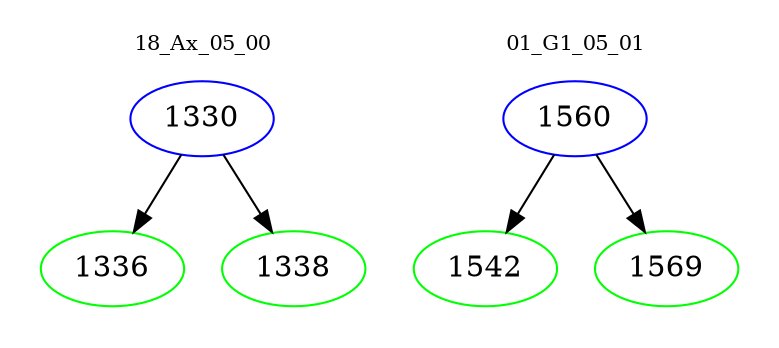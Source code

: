 digraph{
subgraph cluster_0 {
color = white
label = "18_Ax_05_00";
fontsize=10;
T0_1330 [label="1330", color="blue"]
T0_1330 -> T0_1336 [color="black"]
T0_1336 [label="1336", color="green"]
T0_1330 -> T0_1338 [color="black"]
T0_1338 [label="1338", color="green"]
}
subgraph cluster_1 {
color = white
label = "01_G1_05_01";
fontsize=10;
T1_1560 [label="1560", color="blue"]
T1_1560 -> T1_1542 [color="black"]
T1_1542 [label="1542", color="green"]
T1_1560 -> T1_1569 [color="black"]
T1_1569 [label="1569", color="green"]
}
}
